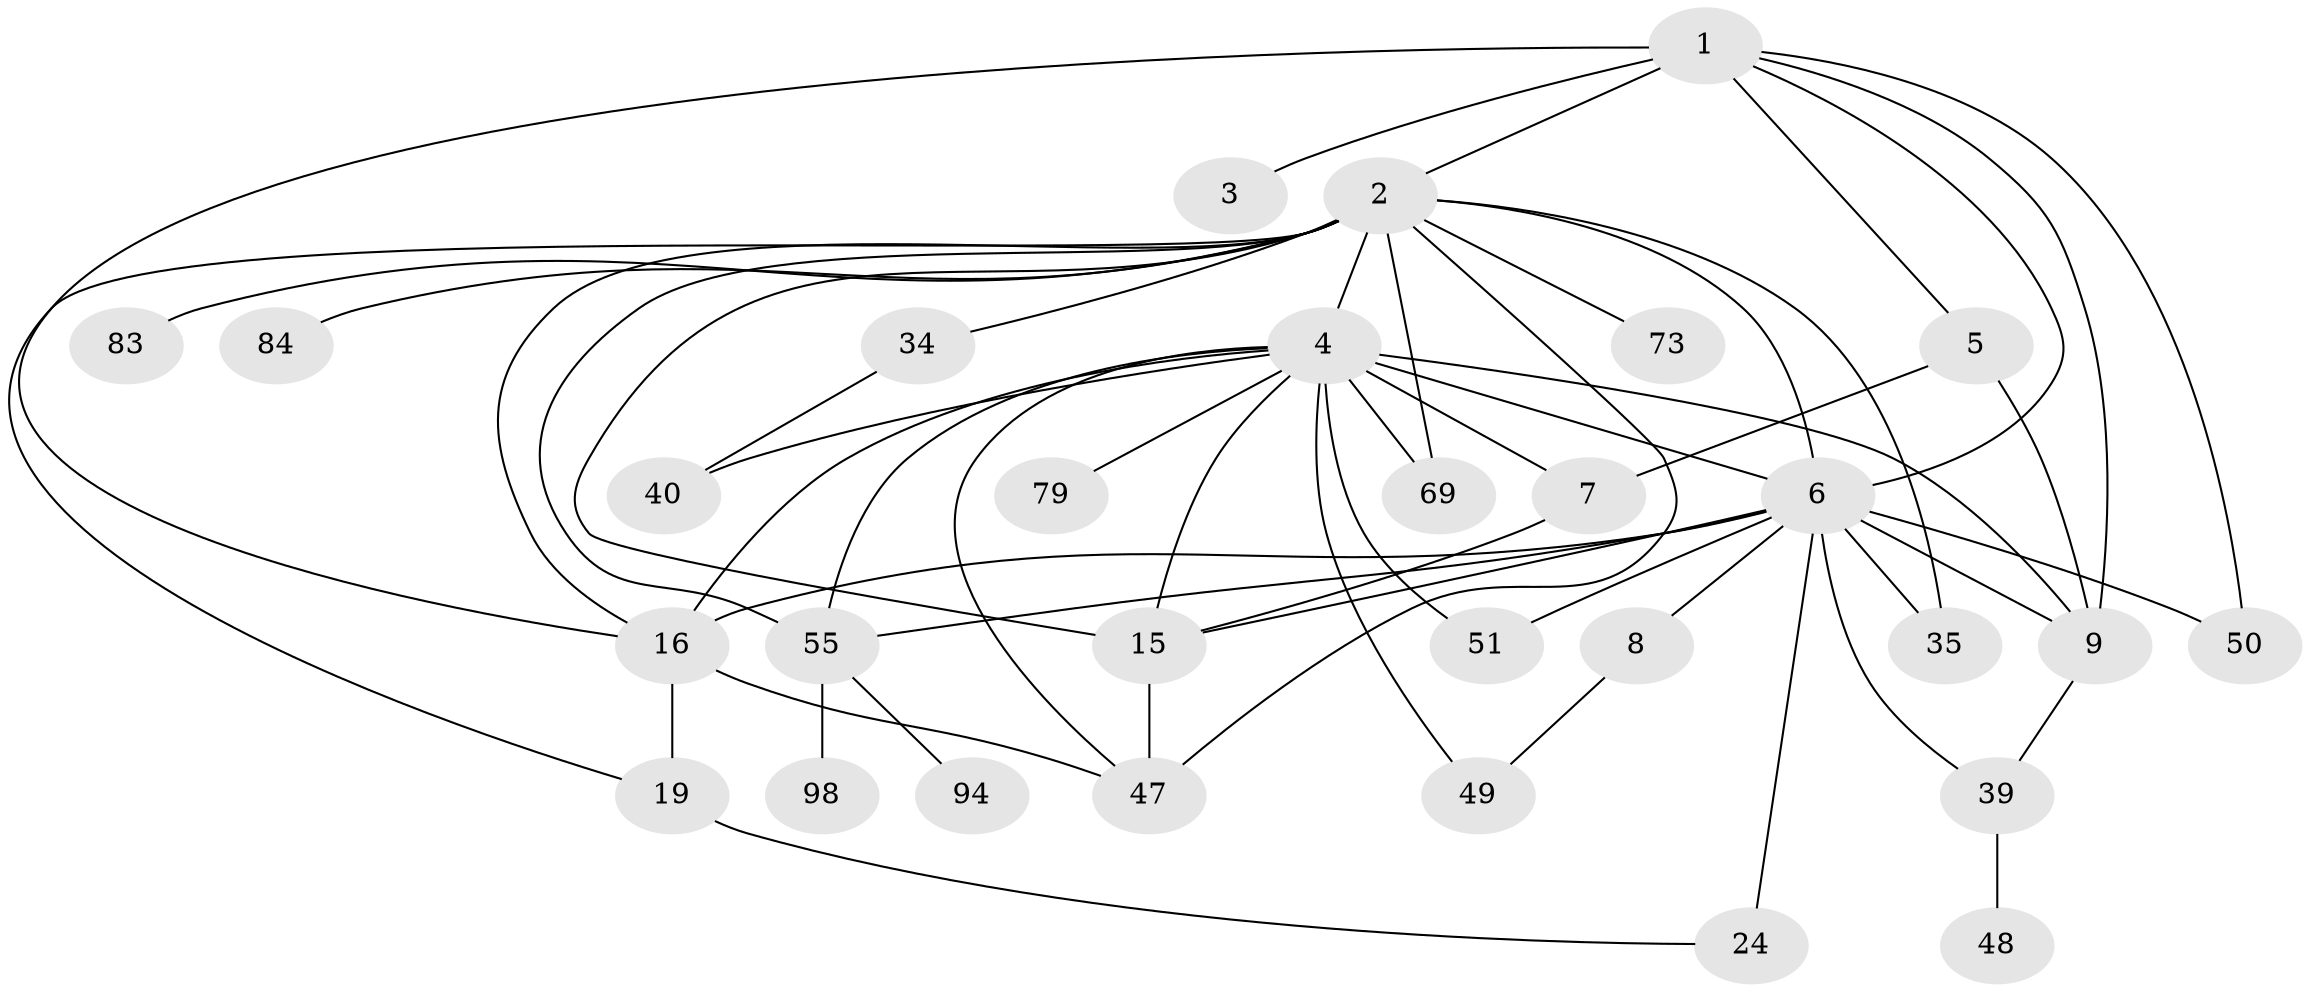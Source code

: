// original degree distribution, {7: 0.009900990099009901, 13: 0.009900990099009901, 2: 0.26732673267326734, 3: 0.25742574257425743, 5: 0.07920792079207921, 6: 0.019801980198019802, 4: 0.13861386138613863, 1: 0.21782178217821782}
// Generated by graph-tools (version 1.1) at 2025/17/03/04/25 18:17:09]
// undirected, 30 vertices, 55 edges
graph export_dot {
graph [start="1"]
  node [color=gray90,style=filled];
  1 [super="+64+13"];
  2 [super="+11+14+42"];
  3;
  4 [super="+23"];
  5;
  6 [super="+27+12+22"];
  7 [super="+59+33+81+86"];
  8 [super="+21"];
  9 [super="+10+36+66"];
  15 [super="+54+30"];
  16 [super="+18+82+95+75"];
  19 [super="+20"];
  24 [super="+37"];
  34 [super="+63"];
  35 [super="+62"];
  39 [super="+46"];
  40;
  47 [super="+90+57"];
  48;
  49;
  50 [super="+78"];
  51 [super="+56"];
  55 [super="+60+61"];
  69;
  73 [super="+96"];
  79;
  83;
  84;
  94;
  98;
  1 -- 2 [weight=2];
  1 -- 3 [weight=2];
  1 -- 5;
  1 -- 9 [weight=2];
  1 -- 16;
  1 -- 50;
  1 -- 6;
  2 -- 4 [weight=3];
  2 -- 6 [weight=2];
  2 -- 19;
  2 -- 34;
  2 -- 55 [weight=2];
  2 -- 73;
  2 -- 83;
  2 -- 69;
  2 -- 35;
  2 -- 84;
  2 -- 47 [weight=2];
  2 -- 15;
  2 -- 16;
  4 -- 69;
  4 -- 6;
  4 -- 7;
  4 -- 40 [weight=2];
  4 -- 9 [weight=2];
  4 -- 15;
  4 -- 16;
  4 -- 79;
  4 -- 47;
  4 -- 49;
  4 -- 51;
  4 -- 55;
  5 -- 7;
  5 -- 9;
  6 -- 8;
  6 -- 35;
  6 -- 51;
  6 -- 50 [weight=3];
  6 -- 16 [weight=2];
  6 -- 24 [weight=2];
  6 -- 39;
  6 -- 9;
  6 -- 15;
  6 -- 55;
  7 -- 15 [weight=2];
  8 -- 49;
  9 -- 39;
  15 -- 47;
  16 -- 19;
  16 -- 47;
  19 -- 24;
  34 -- 40;
  39 -- 48;
  55 -- 98;
  55 -- 94;
}
